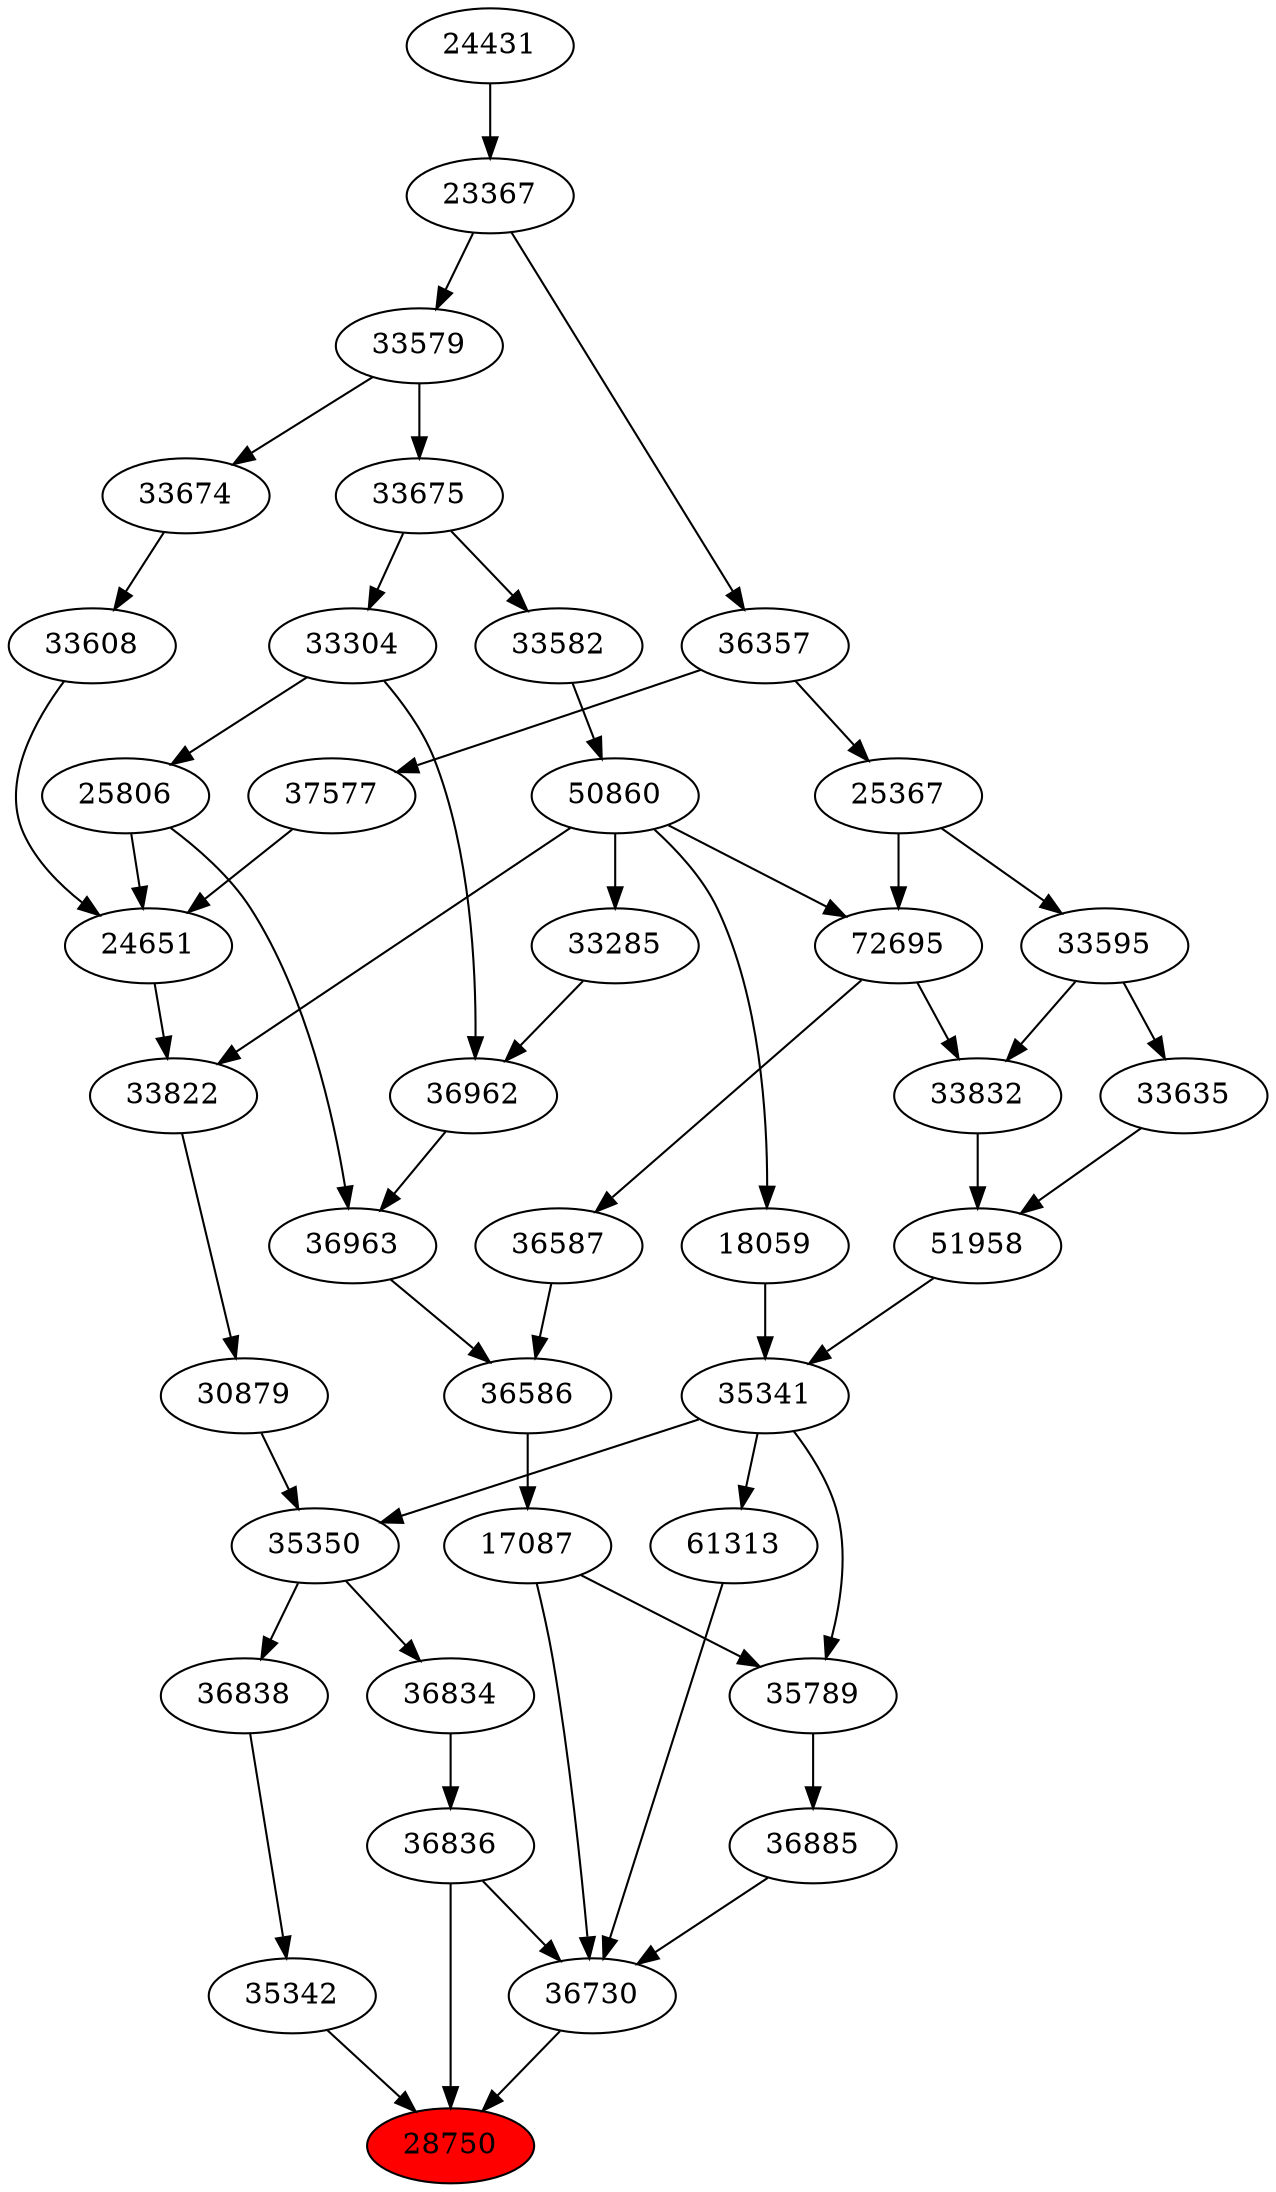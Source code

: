 strict digraph{ 
28750 [label="28750" fillcolor=red style=filled]
36730 -> 28750
36836 -> 28750
35342 -> 28750
36730 [label="36730"]
61313 -> 36730
17087 -> 36730
36836 -> 36730
36885 -> 36730
36836 [label="36836"]
36834 -> 36836
35342 [label="35342"]
36838 -> 35342
61313 [label="61313"]
35341 -> 61313
17087 [label="17087"]
36586 -> 17087
36885 [label="36885"]
35789 -> 36885
36834 [label="36834"]
35350 -> 36834
36838 [label="36838"]
35350 -> 36838
35341 [label="35341"]
51958 -> 35341
18059 -> 35341
36586 [label="36586"]
36587 -> 36586
36963 -> 36586
35789 [label="35789"]
17087 -> 35789
35341 -> 35789
35350 [label="35350"]
30879 -> 35350
35341 -> 35350
51958 [label="51958"]
33832 -> 51958
33635 -> 51958
18059 [label="18059"]
50860 -> 18059
36587 [label="36587"]
72695 -> 36587
36963 [label="36963"]
36962 -> 36963
25806 -> 36963
30879 [label="30879"]
33822 -> 30879
33832 [label="33832"]
72695 -> 33832
33595 -> 33832
33635 [label="33635"]
33595 -> 33635
50860 [label="50860"]
33582 -> 50860
72695 [label="72695"]
50860 -> 72695
25367 -> 72695
36962 [label="36962"]
33285 -> 36962
33304 -> 36962
25806 [label="25806"]
33304 -> 25806
33822 [label="33822"]
24651 -> 33822
50860 -> 33822
33595 [label="33595"]
25367 -> 33595
33582 [label="33582"]
33675 -> 33582
25367 [label="25367"]
36357 -> 25367
33285 [label="33285"]
50860 -> 33285
33304 [label="33304"]
33675 -> 33304
24651 [label="24651"]
25806 -> 24651
33608 -> 24651
37577 -> 24651
33675 [label="33675"]
33579 -> 33675
36357 [label="36357"]
23367 -> 36357
33608 [label="33608"]
33674 -> 33608
37577 [label="37577"]
36357 -> 37577
33579 [label="33579"]
23367 -> 33579
23367 [label="23367"]
24431 -> 23367
33674 [label="33674"]
33579 -> 33674
24431 [label="24431"]
}